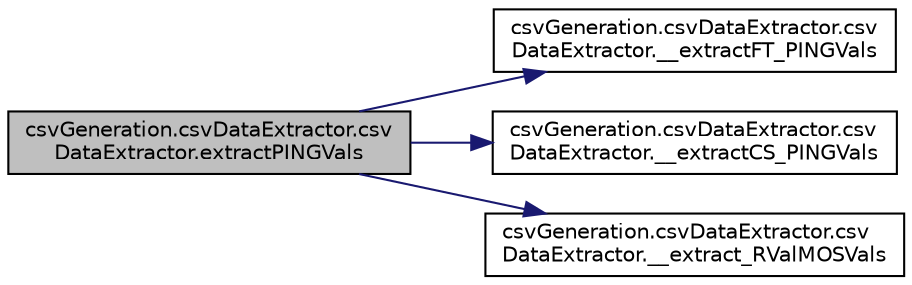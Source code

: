 digraph "csvGeneration.csvDataExtractor.csvDataExtractor.extractPINGVals"
{
  edge [fontname="Helvetica",fontsize="10",labelfontname="Helvetica",labelfontsize="10"];
  node [fontname="Helvetica",fontsize="10",shape=record];
  rankdir="LR";
  Node1 [label="csvGeneration.csvDataExtractor.csv\lDataExtractor.extractPINGVals",height=0.2,width=0.4,color="black", fillcolor="grey75", style="filled", fontcolor="black"];
  Node1 -> Node2 [color="midnightblue",fontsize="10",style="solid",fontname="Helvetica"];
  Node2 [label="csvGeneration.csvDataExtractor.csv\lDataExtractor.__extractFT_PINGVals",height=0.2,width=0.4,color="black", fillcolor="white", style="filled",URL="$classcsv_generation_1_1csv_data_extractor_1_1csv_data_extractor.html#aad9010cf83b3f86685a8c1781a7ecd68"];
  Node1 -> Node3 [color="midnightblue",fontsize="10",style="solid",fontname="Helvetica"];
  Node3 [label="csvGeneration.csvDataExtractor.csv\lDataExtractor.__extractCS_PINGVals",height=0.2,width=0.4,color="black", fillcolor="white", style="filled",URL="$classcsv_generation_1_1csv_data_extractor_1_1csv_data_extractor.html#af10917cd69bba93cb2619def7a0b22ad"];
  Node1 -> Node4 [color="midnightblue",fontsize="10",style="solid",fontname="Helvetica"];
  Node4 [label="csvGeneration.csvDataExtractor.csv\lDataExtractor.__extract_RValMOSVals",height=0.2,width=0.4,color="black", fillcolor="white", style="filled",URL="$classcsv_generation_1_1csv_data_extractor_1_1csv_data_extractor.html#a43b0547712dffd36b11cce6f36758f94"];
}
